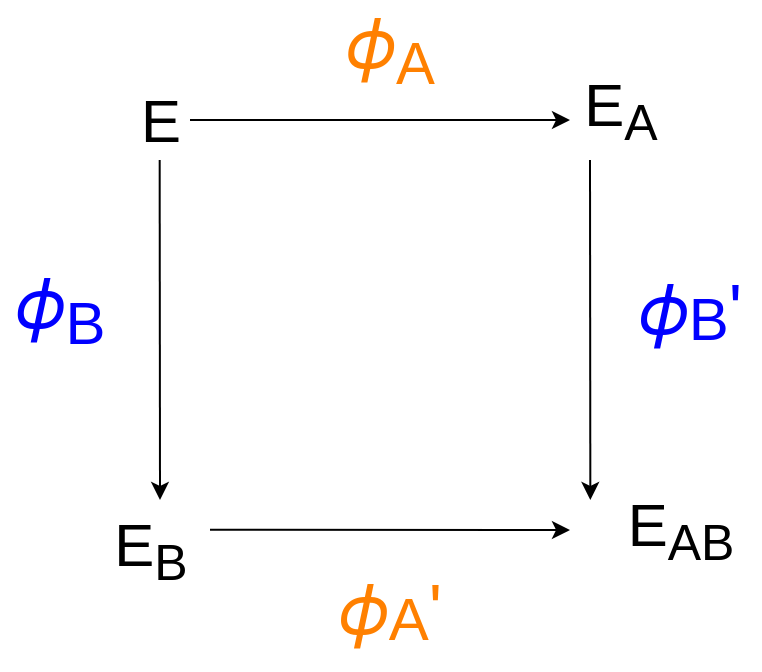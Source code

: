 <mxfile version="13.7.2"><diagram id="HS4bfB-aAXXogns2h23J" name="Page-1"><mxGraphModel dx="585" dy="836" grid="1" gridSize="10" guides="1" tooltips="1" connect="1" arrows="1" fold="1" page="1" pageScale="1" pageWidth="850" pageHeight="1100" math="0" shadow="0"><root><mxCell id="0"/><mxCell id="1" parent="0"/><mxCell id="1uSHt5v5Zge0-d6l60sU-1" value="E" style="text;html=1;align=center;verticalAlign=middle;resizable=0;points=[];autosize=1;fontSize=30;" vertex="1" parent="1"><mxGeometry x="165" y="260" width="40" height="40" as="geometry"/></mxCell><mxCell id="1uSHt5v5Zge0-d6l60sU-2" value="" style="endArrow=classic;html=1;fontSize=20;" edge="1" parent="1"><mxGeometry width="50" height="50" relative="1" as="geometry"><mxPoint x="200" y="280" as="sourcePoint"/><mxPoint x="390" y="280" as="targetPoint"/></mxGeometry></mxCell><mxCell id="1uSHt5v5Zge0-d6l60sU-3" value="&lt;font style=&quot;font-size: 35px&quot;&gt;&lt;span style=&quot;left: 602.307px ; top: 151.087px ; font-family: sans-serif ; transform: scalex(1.002)&quot;&gt;𝜙&lt;sub&gt;A&lt;/sub&gt;&lt;/span&gt;&lt;span style=&quot;left: 625.987px ; top: 166.332px ; font-family: sans-serif ; transform: scalex(0.916)&quot;&gt;&lt;/span&gt;&lt;/font&gt;" style="text;html=1;align=center;verticalAlign=middle;resizable=0;points=[];autosize=1;fontSize=30;fontColor=#FF8000;" vertex="1" parent="1"><mxGeometry x="270" y="220" width="60" height="50" as="geometry"/></mxCell><mxCell id="1uSHt5v5Zge0-d6l60sU-7" value="E&lt;sub&gt;A&lt;/sub&gt;" style="text;html=1;align=center;verticalAlign=middle;resizable=0;points=[];autosize=1;fontSize=30;" vertex="1" parent="1"><mxGeometry x="390" y="250" width="50" height="50" as="geometry"/></mxCell><mxCell id="1uSHt5v5Zge0-d6l60sU-8" value="" style="endArrow=classic;html=1;fontSize=20;" edge="1" parent="1"><mxGeometry width="50" height="50" relative="1" as="geometry"><mxPoint x="184.83" y="300" as="sourcePoint"/><mxPoint x="185" y="470" as="targetPoint"/></mxGeometry></mxCell><mxCell id="1uSHt5v5Zge0-d6l60sU-9" value="&lt;font style=&quot;font-size: 35px&quot;&gt;&lt;span style=&quot;left: 602.307px ; top: 151.087px ; font-family: sans-serif ; transform: scalex(1.002)&quot;&gt;𝜙&lt;/span&gt;&lt;sub&gt;&lt;font size=&quot;1&quot;&gt;&lt;span style=&quot;left: 625.987px ; top: 166.332px ; font-family: sans-serif ; transform: scalex(0.916)&quot;&gt;&lt;span style=&quot;font-size: 30px&quot;&gt;B&lt;/span&gt;&lt;/span&gt;&lt;/font&gt;&lt;/sub&gt;&lt;/font&gt;" style="text;html=1;align=center;verticalAlign=middle;resizable=0;points=[];autosize=1;fontSize=30;fontColor=#0000FF;" vertex="1" parent="1"><mxGeometry x="105" y="345" width="60" height="60" as="geometry"/></mxCell><mxCell id="1uSHt5v5Zge0-d6l60sU-12" value="E&lt;sub&gt;B&lt;/sub&gt;" style="text;html=1;align=center;verticalAlign=middle;resizable=0;points=[];autosize=1;fontSize=30;" vertex="1" parent="1"><mxGeometry x="155" y="470" width="50" height="50" as="geometry"/></mxCell><mxCell id="1uSHt5v5Zge0-d6l60sU-13" value="" style="endArrow=classic;html=1;fontSize=20;" edge="1" parent="1"><mxGeometry width="50" height="50" relative="1" as="geometry"><mxPoint x="210" y="484.83" as="sourcePoint"/><mxPoint x="390" y="485" as="targetPoint"/></mxGeometry></mxCell><mxCell id="1uSHt5v5Zge0-d6l60sU-14" value="" style="endArrow=classic;html=1;fontSize=20;" edge="1" parent="1"><mxGeometry width="50" height="50" relative="1" as="geometry"><mxPoint x="400" y="300" as="sourcePoint"/><mxPoint x="400.17" y="470" as="targetPoint"/></mxGeometry></mxCell><mxCell id="1uSHt5v5Zge0-d6l60sU-15" value="E&lt;sub&gt;AB&lt;/sub&gt;" style="text;html=1;align=center;verticalAlign=middle;resizable=0;points=[];autosize=1;fontSize=30;" vertex="1" parent="1"><mxGeometry x="410" y="460" width="70" height="50" as="geometry"/></mxCell><mxCell id="1uSHt5v5Zge0-d6l60sU-25" value="&lt;font style=&quot;font-size: 35px&quot;&gt;&lt;span style=&quot;left: 602.307px ; top: 151.087px ; font-family: sans-serif ; transform: scalex(1.002) ; font-size: 35px&quot;&gt;𝜙&lt;font size=&quot;1&quot;&gt;&lt;sub style=&quot;font-size: 30px&quot;&gt;A&lt;/sub&gt;&lt;/font&gt;'&lt;/span&gt;&lt;span style=&quot;left: 625.987px ; top: 166.332px ; font-family: sans-serif ; transform: scalex(0.916) ; font-size: 35px&quot;&gt;&lt;/span&gt;&lt;/font&gt;" style="text;html=1;align=center;verticalAlign=middle;resizable=0;points=[];autosize=1;fontSize=35;fontColor=#FF8000;" vertex="1" parent="1"><mxGeometry x="265" y="495" width="70" height="60" as="geometry"/></mxCell><mxCell id="1uSHt5v5Zge0-d6l60sU-26" value="&lt;font style=&quot;font-size: 35px&quot;&gt;&lt;span style=&quot;left: 602.307px ; top: 151.087px ; font-family: sans-serif ; transform: scalex(1.002) ; font-size: 35px&quot;&gt;𝜙&lt;/span&gt;&lt;span style=&quot;left: 625.987px ; top: 166.332px ; font-family: sans-serif ; transform: scalex(0.916) ; font-size: 35px&quot;&gt;&lt;font size=&quot;1&quot;&gt;&lt;sub style=&quot;font-size: 30px&quot;&gt;B&lt;/sub&gt;&lt;/font&gt;'&lt;/span&gt;&lt;/font&gt;" style="text;html=1;align=center;verticalAlign=middle;resizable=0;points=[];autosize=1;fontSize=35;fontColor=#0000FF;" vertex="1" parent="1"><mxGeometry x="415" y="345" width="70" height="60" as="geometry"/></mxCell></root></mxGraphModel></diagram></mxfile>